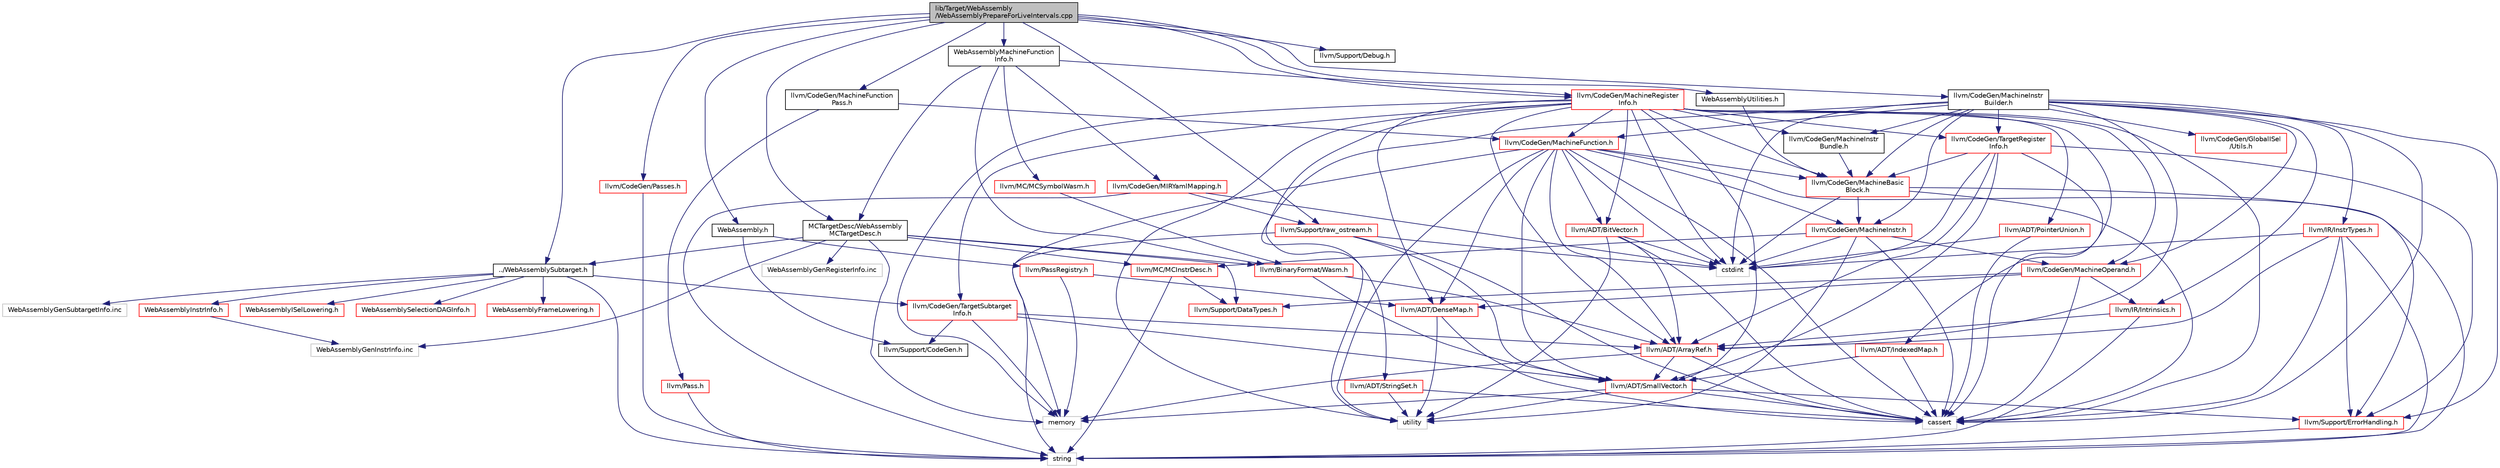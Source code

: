 digraph "lib/Target/WebAssembly/WebAssemblyPrepareForLiveIntervals.cpp"
{
 // LATEX_PDF_SIZE
  bgcolor="transparent";
  edge [fontname="Helvetica",fontsize="10",labelfontname="Helvetica",labelfontsize="10"];
  node [fontname="Helvetica",fontsize="10",shape="box"];
  Node1 [label="lib/Target/WebAssembly\l/WebAssemblyPrepareForLiveIntervals.cpp",height=0.2,width=0.4,color="black", fillcolor="grey75", style="filled", fontcolor="black",tooltip="Fix up code to meet LiveInterval's requirements."];
  Node1 -> Node2 [color="midnightblue",fontsize="10",style="solid",fontname="Helvetica"];
  Node2 [label="MCTargetDesc/WebAssembly\lMCTargetDesc.h",height=0.2,width=0.4,color="black",URL="$WebAssemblyMCTargetDesc_8h.html",tooltip="This file provides WebAssembly-specific target descriptions."];
  Node2 -> Node3 [color="midnightblue",fontsize="10",style="solid",fontname="Helvetica"];
  Node3 [label="../WebAssemblySubtarget.h",height=0.2,width=0.4,color="black",URL="$WebAssemblySubtarget_8h.html",tooltip="This file declares the WebAssembly-specific subclass of TargetSubtarget."];
  Node3 -> Node4 [color="midnightblue",fontsize="10",style="solid",fontname="Helvetica"];
  Node4 [label="WebAssemblyFrameLowering.h",height=0.2,width=0.4,color="red",URL="$WebAssemblyFrameLowering_8h.html",tooltip="This class implements WebAssembly-specific bits of TargetFrameLowering class."];
  Node3 -> Node197 [color="midnightblue",fontsize="10",style="solid",fontname="Helvetica"];
  Node197 [label="WebAssemblyISelLowering.h",height=0.2,width=0.4,color="red",URL="$WebAssemblyISelLowering_8h.html",tooltip="This file defines the interfaces that WebAssembly uses to lower LLVM code into a selection DAG."];
  Node3 -> Node232 [color="midnightblue",fontsize="10",style="solid",fontname="Helvetica"];
  Node232 [label="WebAssemblyInstrInfo.h",height=0.2,width=0.4,color="red",URL="$WebAssemblyInstrInfo_8h.html",tooltip="This file contains the WebAssembly implementation of the TargetInstrInfo class."];
  Node232 -> Node260 [color="midnightblue",fontsize="10",style="solid",fontname="Helvetica"];
  Node260 [label="WebAssemblyGenInstrInfo.inc",height=0.2,width=0.4,color="grey75",tooltip=" "];
  Node3 -> Node261 [color="midnightblue",fontsize="10",style="solid",fontname="Helvetica"];
  Node261 [label="WebAssemblySelectionDAGInfo.h",height=0.2,width=0.4,color="red",URL="$WebAssemblySelectionDAGInfo_8h.html",tooltip="This file defines the WebAssembly subclass for SelectionDAGTargetInfo."];
  Node3 -> Node242 [color="midnightblue",fontsize="10",style="solid",fontname="Helvetica"];
  Node242 [label="llvm/CodeGen/TargetSubtarget\lInfo.h",height=0.2,width=0.4,color="red",URL="$TargetSubtargetInfo_8h.html",tooltip=" "];
  Node242 -> Node42 [color="midnightblue",fontsize="10",style="solid",fontname="Helvetica"];
  Node42 [label="llvm/ADT/ArrayRef.h",height=0.2,width=0.4,color="red",URL="$ArrayRef_8h.html",tooltip=" "];
  Node42 -> Node51 [color="midnightblue",fontsize="10",style="solid",fontname="Helvetica"];
  Node51 [label="llvm/ADT/SmallVector.h",height=0.2,width=0.4,color="red",URL="$SmallVector_8h.html",tooltip=" "];
  Node51 -> Node58 [color="midnightblue",fontsize="10",style="solid",fontname="Helvetica"];
  Node58 [label="llvm/Support/ErrorHandling.h",height=0.2,width=0.4,color="red",URL="$llvm_2Support_2ErrorHandling_8h.html",tooltip=" "];
  Node58 -> Node59 [color="midnightblue",fontsize="10",style="solid",fontname="Helvetica"];
  Node59 [label="string",height=0.2,width=0.4,color="grey75",tooltip=" "];
  Node51 -> Node30 [color="midnightblue",fontsize="10",style="solid",fontname="Helvetica"];
  Node30 [label="cassert",height=0.2,width=0.4,color="grey75",tooltip=" "];
  Node51 -> Node50 [color="midnightblue",fontsize="10",style="solid",fontname="Helvetica"];
  Node50 [label="memory",height=0.2,width=0.4,color="grey75",tooltip=" "];
  Node51 -> Node10 [color="midnightblue",fontsize="10",style="solid",fontname="Helvetica"];
  Node10 [label="utility",height=0.2,width=0.4,color="grey75",tooltip=" "];
  Node42 -> Node30 [color="midnightblue",fontsize="10",style="solid",fontname="Helvetica"];
  Node42 -> Node50 [color="midnightblue",fontsize="10",style="solid",fontname="Helvetica"];
  Node242 -> Node51 [color="midnightblue",fontsize="10",style="solid",fontname="Helvetica"];
  Node242 -> Node147 [color="midnightblue",fontsize="10",style="solid",fontname="Helvetica"];
  Node147 [label="llvm/Support/CodeGen.h",height=0.2,width=0.4,color="black",URL="$CodeGen_8h.html",tooltip=" "];
  Node242 -> Node50 [color="midnightblue",fontsize="10",style="solid",fontname="Helvetica"];
  Node3 -> Node59 [color="midnightblue",fontsize="10",style="solid",fontname="Helvetica"];
  Node3 -> Node263 [color="midnightblue",fontsize="10",style="solid",fontname="Helvetica"];
  Node263 [label="WebAssemblyGenSubtargetInfo.inc",height=0.2,width=0.4,color="grey75",tooltip=" "];
  Node2 -> Node264 [color="midnightblue",fontsize="10",style="solid",fontname="Helvetica"];
  Node264 [label="llvm/BinaryFormat/Wasm.h",height=0.2,width=0.4,color="red",URL="$BinaryFormat_2Wasm_8h.html",tooltip=" "];
  Node264 -> Node42 [color="midnightblue",fontsize="10",style="solid",fontname="Helvetica"];
  Node264 -> Node51 [color="midnightblue",fontsize="10",style="solid",fontname="Helvetica"];
  Node2 -> Node181 [color="midnightblue",fontsize="10",style="solid",fontname="Helvetica"];
  Node181 [label="llvm/MC/MCInstrDesc.h",height=0.2,width=0.4,color="red",URL="$MCInstrDesc_8h.html",tooltip=" "];
  Node181 -> Node17 [color="midnightblue",fontsize="10",style="solid",fontname="Helvetica"];
  Node17 [label="llvm/Support/DataTypes.h",height=0.2,width=0.4,color="red",URL="$llvm_2Support_2DataTypes_8h.html",tooltip=" "];
  Node181 -> Node59 [color="midnightblue",fontsize="10",style="solid",fontname="Helvetica"];
  Node2 -> Node17 [color="midnightblue",fontsize="10",style="solid",fontname="Helvetica"];
  Node2 -> Node50 [color="midnightblue",fontsize="10",style="solid",fontname="Helvetica"];
  Node2 -> Node234 [color="midnightblue",fontsize="10",style="solid",fontname="Helvetica"];
  Node234 [label="WebAssemblyGenRegisterInfo.inc",height=0.2,width=0.4,color="grey75",tooltip=" "];
  Node2 -> Node260 [color="midnightblue",fontsize="10",style="solid",fontname="Helvetica"];
  Node1 -> Node266 [color="midnightblue",fontsize="10",style="solid",fontname="Helvetica"];
  Node266 [label="WebAssembly.h",height=0.2,width=0.4,color="black",URL="$WebAssembly_8h.html",tooltip="This file contains the entry points for global functions defined in the LLVM WebAssembly back-end."];
  Node266 -> Node137 [color="midnightblue",fontsize="10",style="solid",fontname="Helvetica"];
  Node137 [label="llvm/PassRegistry.h",height=0.2,width=0.4,color="red",URL="$PassRegistry_8h.html",tooltip=" "];
  Node137 -> Node72 [color="midnightblue",fontsize="10",style="solid",fontname="Helvetica"];
  Node72 [label="llvm/ADT/DenseMap.h",height=0.2,width=0.4,color="red",URL="$DenseMap_8h.html",tooltip=" "];
  Node72 -> Node30 [color="midnightblue",fontsize="10",style="solid",fontname="Helvetica"];
  Node72 -> Node10 [color="midnightblue",fontsize="10",style="solid",fontname="Helvetica"];
  Node137 -> Node50 [color="midnightblue",fontsize="10",style="solid",fontname="Helvetica"];
  Node266 -> Node147 [color="midnightblue",fontsize="10",style="solid",fontname="Helvetica"];
  Node1 -> Node267 [color="midnightblue",fontsize="10",style="solid",fontname="Helvetica"];
  Node267 [label="WebAssemblyMachineFunction\lInfo.h",height=0.2,width=0.4,color="black",URL="$WebAssemblyMachineFunctionInfo_8h.html",tooltip="This file declares WebAssembly-specific per-machine-function information."];
  Node267 -> Node2 [color="midnightblue",fontsize="10",style="solid",fontname="Helvetica"];
  Node267 -> Node264 [color="midnightblue",fontsize="10",style="solid",fontname="Helvetica"];
  Node267 -> Node268 [color="midnightblue",fontsize="10",style="solid",fontname="Helvetica"];
  Node268 [label="llvm/CodeGen/MIRYamlMapping.h",height=0.2,width=0.4,color="red",URL="$MIRYamlMapping_8h.html",tooltip=" "];
  Node268 -> Node104 [color="midnightblue",fontsize="10",style="solid",fontname="Helvetica"];
  Node104 [label="llvm/Support/raw_ostream.h",height=0.2,width=0.4,color="red",URL="$raw__ostream_8h.html",tooltip=" "];
  Node104 -> Node51 [color="midnightblue",fontsize="10",style="solid",fontname="Helvetica"];
  Node104 -> Node30 [color="midnightblue",fontsize="10",style="solid",fontname="Helvetica"];
  Node104 -> Node31 [color="midnightblue",fontsize="10",style="solid",fontname="Helvetica"];
  Node31 [label="cstdint",height=0.2,width=0.4,color="grey75",tooltip=" "];
  Node104 -> Node59 [color="midnightblue",fontsize="10",style="solid",fontname="Helvetica"];
  Node268 -> Node31 [color="midnightblue",fontsize="10",style="solid",fontname="Helvetica"];
  Node268 -> Node59 [color="midnightblue",fontsize="10",style="solid",fontname="Helvetica"];
  Node267 -> Node237 [color="midnightblue",fontsize="10",style="solid",fontname="Helvetica"];
  Node237 [label="llvm/CodeGen/MachineRegister\lInfo.h",height=0.2,width=0.4,color="red",URL="$MachineRegisterInfo_8h.html",tooltip=" "];
  Node237 -> Node42 [color="midnightblue",fontsize="10",style="solid",fontname="Helvetica"];
  Node237 -> Node214 [color="midnightblue",fontsize="10",style="solid",fontname="Helvetica"];
  Node214 [label="llvm/ADT/BitVector.h",height=0.2,width=0.4,color="red",URL="$BitVector_8h.html",tooltip=" "];
  Node214 -> Node42 [color="midnightblue",fontsize="10",style="solid",fontname="Helvetica"];
  Node214 -> Node30 [color="midnightblue",fontsize="10",style="solid",fontname="Helvetica"];
  Node214 -> Node31 [color="midnightblue",fontsize="10",style="solid",fontname="Helvetica"];
  Node214 -> Node10 [color="midnightblue",fontsize="10",style="solid",fontname="Helvetica"];
  Node237 -> Node72 [color="midnightblue",fontsize="10",style="solid",fontname="Helvetica"];
  Node237 -> Node215 [color="midnightblue",fontsize="10",style="solid",fontname="Helvetica"];
  Node215 [label="llvm/ADT/IndexedMap.h",height=0.2,width=0.4,color="red",URL="$IndexedMap_8h.html",tooltip=" "];
  Node215 -> Node51 [color="midnightblue",fontsize="10",style="solid",fontname="Helvetica"];
  Node215 -> Node30 [color="midnightblue",fontsize="10",style="solid",fontname="Helvetica"];
  Node237 -> Node89 [color="midnightblue",fontsize="10",style="solid",fontname="Helvetica"];
  Node89 [label="llvm/ADT/PointerUnion.h",height=0.2,width=0.4,color="red",URL="$PointerUnion_8h.html",tooltip=" "];
  Node89 -> Node30 [color="midnightblue",fontsize="10",style="solid",fontname="Helvetica"];
  Node89 -> Node31 [color="midnightblue",fontsize="10",style="solid",fontname="Helvetica"];
  Node237 -> Node51 [color="midnightblue",fontsize="10",style="solid",fontname="Helvetica"];
  Node237 -> Node238 [color="midnightblue",fontsize="10",style="solid",fontname="Helvetica"];
  Node238 [label="llvm/ADT/StringSet.h",height=0.2,width=0.4,color="red",URL="$StringSet_8h.html",tooltip=" "];
  Node238 -> Node30 [color="midnightblue",fontsize="10",style="solid",fontname="Helvetica"];
  Node238 -> Node10 [color="midnightblue",fontsize="10",style="solid",fontname="Helvetica"];
  Node237 -> Node6 [color="midnightblue",fontsize="10",style="solid",fontname="Helvetica"];
  Node6 [label="llvm/CodeGen/MachineBasic\lBlock.h",height=0.2,width=0.4,color="red",URL="$MachineBasicBlock_8h.html",tooltip=" "];
  Node6 -> Node40 [color="midnightblue",fontsize="10",style="solid",fontname="Helvetica"];
  Node40 [label="llvm/CodeGen/MachineInstr.h",height=0.2,width=0.4,color="red",URL="$MachineInstr_8h.html",tooltip=" "];
  Node40 -> Node165 [color="midnightblue",fontsize="10",style="solid",fontname="Helvetica"];
  Node165 [label="llvm/CodeGen/MachineOperand.h",height=0.2,width=0.4,color="red",URL="$MachineOperand_8h.html",tooltip=" "];
  Node165 -> Node72 [color="midnightblue",fontsize="10",style="solid",fontname="Helvetica"];
  Node165 -> Node167 [color="midnightblue",fontsize="10",style="solid",fontname="Helvetica"];
  Node167 [label="llvm/IR/Intrinsics.h",height=0.2,width=0.4,color="red",URL="$Intrinsics_8h.html",tooltip=" "];
  Node167 -> Node42 [color="midnightblue",fontsize="10",style="solid",fontname="Helvetica"];
  Node167 -> Node59 [color="midnightblue",fontsize="10",style="solid",fontname="Helvetica"];
  Node165 -> Node17 [color="midnightblue",fontsize="10",style="solid",fontname="Helvetica"];
  Node165 -> Node30 [color="midnightblue",fontsize="10",style="solid",fontname="Helvetica"];
  Node40 -> Node181 [color="midnightblue",fontsize="10",style="solid",fontname="Helvetica"];
  Node40 -> Node30 [color="midnightblue",fontsize="10",style="solid",fontname="Helvetica"];
  Node40 -> Node31 [color="midnightblue",fontsize="10",style="solid",fontname="Helvetica"];
  Node40 -> Node10 [color="midnightblue",fontsize="10",style="solid",fontname="Helvetica"];
  Node6 -> Node30 [color="midnightblue",fontsize="10",style="solid",fontname="Helvetica"];
  Node6 -> Node31 [color="midnightblue",fontsize="10",style="solid",fontname="Helvetica"];
  Node6 -> Node59 [color="midnightblue",fontsize="10",style="solid",fontname="Helvetica"];
  Node237 -> Node218 [color="midnightblue",fontsize="10",style="solid",fontname="Helvetica"];
  Node218 [label="llvm/CodeGen/MachineFunction.h",height=0.2,width=0.4,color="red",URL="$MachineFunction_8h.html",tooltip=" "];
  Node218 -> Node42 [color="midnightblue",fontsize="10",style="solid",fontname="Helvetica"];
  Node218 -> Node214 [color="midnightblue",fontsize="10",style="solid",fontname="Helvetica"];
  Node218 -> Node72 [color="midnightblue",fontsize="10",style="solid",fontname="Helvetica"];
  Node218 -> Node51 [color="midnightblue",fontsize="10",style="solid",fontname="Helvetica"];
  Node218 -> Node6 [color="midnightblue",fontsize="10",style="solid",fontname="Helvetica"];
  Node218 -> Node40 [color="midnightblue",fontsize="10",style="solid",fontname="Helvetica"];
  Node218 -> Node58 [color="midnightblue",fontsize="10",style="solid",fontname="Helvetica"];
  Node218 -> Node30 [color="midnightblue",fontsize="10",style="solid",fontname="Helvetica"];
  Node218 -> Node31 [color="midnightblue",fontsize="10",style="solid",fontname="Helvetica"];
  Node218 -> Node50 [color="midnightblue",fontsize="10",style="solid",fontname="Helvetica"];
  Node218 -> Node10 [color="midnightblue",fontsize="10",style="solid",fontname="Helvetica"];
  Node237 -> Node241 [color="midnightblue",fontsize="10",style="solid",fontname="Helvetica"];
  Node241 [label="llvm/CodeGen/MachineInstr\lBundle.h",height=0.2,width=0.4,color="black",URL="$MachineInstrBundle_8h.html",tooltip=" "];
  Node241 -> Node6 [color="midnightblue",fontsize="10",style="solid",fontname="Helvetica"];
  Node237 -> Node165 [color="midnightblue",fontsize="10",style="solid",fontname="Helvetica"];
  Node237 -> Node216 [color="midnightblue",fontsize="10",style="solid",fontname="Helvetica"];
  Node216 [label="llvm/CodeGen/TargetRegister\lInfo.h",height=0.2,width=0.4,color="red",URL="$TargetRegisterInfo_8h.html",tooltip=" "];
  Node216 -> Node42 [color="midnightblue",fontsize="10",style="solid",fontname="Helvetica"];
  Node216 -> Node51 [color="midnightblue",fontsize="10",style="solid",fontname="Helvetica"];
  Node216 -> Node6 [color="midnightblue",fontsize="10",style="solid",fontname="Helvetica"];
  Node216 -> Node58 [color="midnightblue",fontsize="10",style="solid",fontname="Helvetica"];
  Node216 -> Node30 [color="midnightblue",fontsize="10",style="solid",fontname="Helvetica"];
  Node216 -> Node31 [color="midnightblue",fontsize="10",style="solid",fontname="Helvetica"];
  Node237 -> Node242 [color="midnightblue",fontsize="10",style="solid",fontname="Helvetica"];
  Node237 -> Node30 [color="midnightblue",fontsize="10",style="solid",fontname="Helvetica"];
  Node237 -> Node31 [color="midnightblue",fontsize="10",style="solid",fontname="Helvetica"];
  Node237 -> Node50 [color="midnightblue",fontsize="10",style="solid",fontname="Helvetica"];
  Node237 -> Node10 [color="midnightblue",fontsize="10",style="solid",fontname="Helvetica"];
  Node267 -> Node287 [color="midnightblue",fontsize="10",style="solid",fontname="Helvetica"];
  Node287 [label="llvm/MC/MCSymbolWasm.h",height=0.2,width=0.4,color="red",URL="$MCSymbolWasm_8h.html",tooltip=" "];
  Node287 -> Node264 [color="midnightblue",fontsize="10",style="solid",fontname="Helvetica"];
  Node1 -> Node3 [color="midnightblue",fontsize="10",style="solid",fontname="Helvetica"];
  Node1 -> Node288 [color="midnightblue",fontsize="10",style="solid",fontname="Helvetica"];
  Node288 [label="WebAssemblyUtilities.h",height=0.2,width=0.4,color="black",URL="$WebAssemblyUtilities_8h.html",tooltip="This file contains the declaration of the WebAssembly-specific utility functions."];
  Node288 -> Node6 [color="midnightblue",fontsize="10",style="solid",fontname="Helvetica"];
  Node1 -> Node254 [color="midnightblue",fontsize="10",style="solid",fontname="Helvetica"];
  Node254 [label="llvm/CodeGen/MachineFunction\lPass.h",height=0.2,width=0.4,color="black",URL="$MachineFunctionPass_8h.html",tooltip=" "];
  Node254 -> Node218 [color="midnightblue",fontsize="10",style="solid",fontname="Helvetica"];
  Node254 -> Node132 [color="midnightblue",fontsize="10",style="solid",fontname="Helvetica"];
  Node132 [label="llvm/Pass.h",height=0.2,width=0.4,color="red",URL="$Pass_8h.html",tooltip=" "];
  Node132 -> Node59 [color="midnightblue",fontsize="10",style="solid",fontname="Helvetica"];
  Node1 -> Node289 [color="midnightblue",fontsize="10",style="solid",fontname="Helvetica"];
  Node289 [label="llvm/CodeGen/MachineInstr\lBuilder.h",height=0.2,width=0.4,color="black",URL="$MachineInstrBuilder_8h.html",tooltip=" "];
  Node289 -> Node42 [color="midnightblue",fontsize="10",style="solid",fontname="Helvetica"];
  Node289 -> Node290 [color="midnightblue",fontsize="10",style="solid",fontname="Helvetica"];
  Node290 [label="llvm/CodeGen/GlobalISel\l/Utils.h",height=0.2,width=0.4,color="red",URL="$llvm_2CodeGen_2GlobalISel_2Utils_8h.html",tooltip=" "];
  Node289 -> Node6 [color="midnightblue",fontsize="10",style="solid",fontname="Helvetica"];
  Node289 -> Node218 [color="midnightblue",fontsize="10",style="solid",fontname="Helvetica"];
  Node289 -> Node40 [color="midnightblue",fontsize="10",style="solid",fontname="Helvetica"];
  Node289 -> Node241 [color="midnightblue",fontsize="10",style="solid",fontname="Helvetica"];
  Node289 -> Node165 [color="midnightblue",fontsize="10",style="solid",fontname="Helvetica"];
  Node289 -> Node216 [color="midnightblue",fontsize="10",style="solid",fontname="Helvetica"];
  Node289 -> Node123 [color="midnightblue",fontsize="10",style="solid",fontname="Helvetica"];
  Node123 [label="llvm/IR/InstrTypes.h",height=0.2,width=0.4,color="red",URL="$InstrTypes_8h.html",tooltip=" "];
  Node123 -> Node42 [color="midnightblue",fontsize="10",style="solid",fontname="Helvetica"];
  Node123 -> Node58 [color="midnightblue",fontsize="10",style="solid",fontname="Helvetica"];
  Node123 -> Node30 [color="midnightblue",fontsize="10",style="solid",fontname="Helvetica"];
  Node123 -> Node31 [color="midnightblue",fontsize="10",style="solid",fontname="Helvetica"];
  Node123 -> Node59 [color="midnightblue",fontsize="10",style="solid",fontname="Helvetica"];
  Node289 -> Node167 [color="midnightblue",fontsize="10",style="solid",fontname="Helvetica"];
  Node289 -> Node58 [color="midnightblue",fontsize="10",style="solid",fontname="Helvetica"];
  Node289 -> Node30 [color="midnightblue",fontsize="10",style="solid",fontname="Helvetica"];
  Node289 -> Node31 [color="midnightblue",fontsize="10",style="solid",fontname="Helvetica"];
  Node289 -> Node10 [color="midnightblue",fontsize="10",style="solid",fontname="Helvetica"];
  Node1 -> Node237 [color="midnightblue",fontsize="10",style="solid",fontname="Helvetica"];
  Node1 -> Node247 [color="midnightblue",fontsize="10",style="solid",fontname="Helvetica"];
  Node247 [label="llvm/CodeGen/Passes.h",height=0.2,width=0.4,color="red",URL="$CodeGen_2Passes_8h.html",tooltip=" "];
  Node247 -> Node59 [color="midnightblue",fontsize="10",style="solid",fontname="Helvetica"];
  Node1 -> Node155 [color="midnightblue",fontsize="10",style="solid",fontname="Helvetica"];
  Node155 [label="llvm/Support/Debug.h",height=0.2,width=0.4,color="black",URL="$Debug_8h.html",tooltip=" "];
  Node1 -> Node104 [color="midnightblue",fontsize="10",style="solid",fontname="Helvetica"];
}
